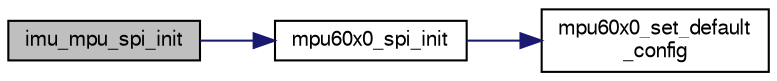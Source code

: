 digraph "imu_mpu_spi_init"
{
  edge [fontname="FreeSans",fontsize="10",labelfontname="FreeSans",labelfontsize="10"];
  node [fontname="FreeSans",fontsize="10",shape=record];
  rankdir="LR";
  Node1 [label="imu_mpu_spi_init",height=0.2,width=0.4,color="black", fillcolor="grey75", style="filled", fontcolor="black"];
  Node1 -> Node2 [color="midnightblue",fontsize="10",style="solid",fontname="FreeSans"];
  Node2 [label="mpu60x0_spi_init",height=0.2,width=0.4,color="black", fillcolor="white", style="filled",URL="$mpu60x0__spi_8c.html#a85fc80c0c35e284d326d17fca254620c"];
  Node2 -> Node3 [color="midnightblue",fontsize="10",style="solid",fontname="FreeSans"];
  Node3 [label="mpu60x0_set_default\l_config",height=0.2,width=0.4,color="black", fillcolor="white", style="filled",URL="$mpu60x0_8c.html#a18e7053e4b28374edb52fcad20e78096"];
}
